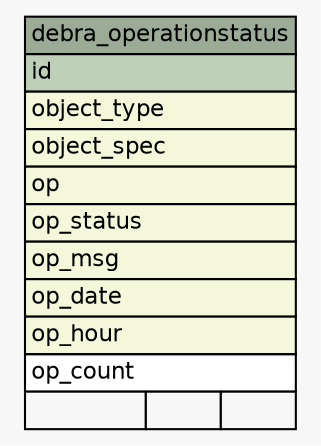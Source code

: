 // dot 2.36.0 on Linux 3.17.0-rc4-a1
// SchemaSpy rev 590
digraph "debra_operationstatus" {
  graph [
    rankdir="RL"
    bgcolor="#f7f7f7"
    nodesep="0.18"
    ranksep="0.46"
    fontname="Helvetica"
    fontsize="11"
  ];
  node [
    fontname="Helvetica"
    fontsize="11"
    shape="plaintext"
  ];
  edge [
    arrowsize="0.8"
  ];
  "debra_operationstatus" [
    label=<
    <TABLE BORDER="0" CELLBORDER="1" CELLSPACING="0" BGCOLOR="#ffffff">
      <TR><TD COLSPAN="3" BGCOLOR="#9bab96" ALIGN="CENTER">debra_operationstatus</TD></TR>
      <TR><TD PORT="id" COLSPAN="3" BGCOLOR="#bed1b8" ALIGN="LEFT">id</TD></TR>
      <TR><TD PORT="object_type" COLSPAN="3" BGCOLOR="#f4f7da" ALIGN="LEFT">object_type</TD></TR>
      <TR><TD PORT="object_spec" COLSPAN="3" BGCOLOR="#f4f7da" ALIGN="LEFT">object_spec</TD></TR>
      <TR><TD PORT="op" COLSPAN="3" BGCOLOR="#f4f7da" ALIGN="LEFT">op</TD></TR>
      <TR><TD PORT="op_status" COLSPAN="3" BGCOLOR="#f4f7da" ALIGN="LEFT">op_status</TD></TR>
      <TR><TD PORT="op_msg" COLSPAN="3" BGCOLOR="#f4f7da" ALIGN="LEFT">op_msg</TD></TR>
      <TR><TD PORT="op_date" COLSPAN="3" BGCOLOR="#f4f7da" ALIGN="LEFT">op_date</TD></TR>
      <TR><TD PORT="op_hour" COLSPAN="3" BGCOLOR="#f4f7da" ALIGN="LEFT">op_hour</TD></TR>
      <TR><TD PORT="op_count" COLSPAN="3" ALIGN="LEFT">op_count</TD></TR>
      <TR><TD ALIGN="LEFT" BGCOLOR="#f7f7f7">  </TD><TD ALIGN="RIGHT" BGCOLOR="#f7f7f7">  </TD><TD ALIGN="RIGHT" BGCOLOR="#f7f7f7">  </TD></TR>
    </TABLE>>
    URL="tables/debra_operationstatus.html"
    tooltip="debra_operationstatus"
  ];
}
